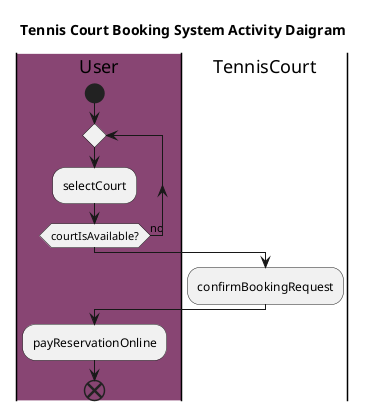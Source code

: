 @startuml ActivityDaigram
title Tennis Court Booking System Activity Daigram
|#884573|User|                                    
start                                             
repeat                                            
  :selectCourt;                                   
repeat while (courtIsAvailable?) is (no)          
  |TennisCourt|                                   
  :confirmBookingRequest;                         
  |User|                                          
  :payReservationOnline;                          
end                                               
@enduml                                           